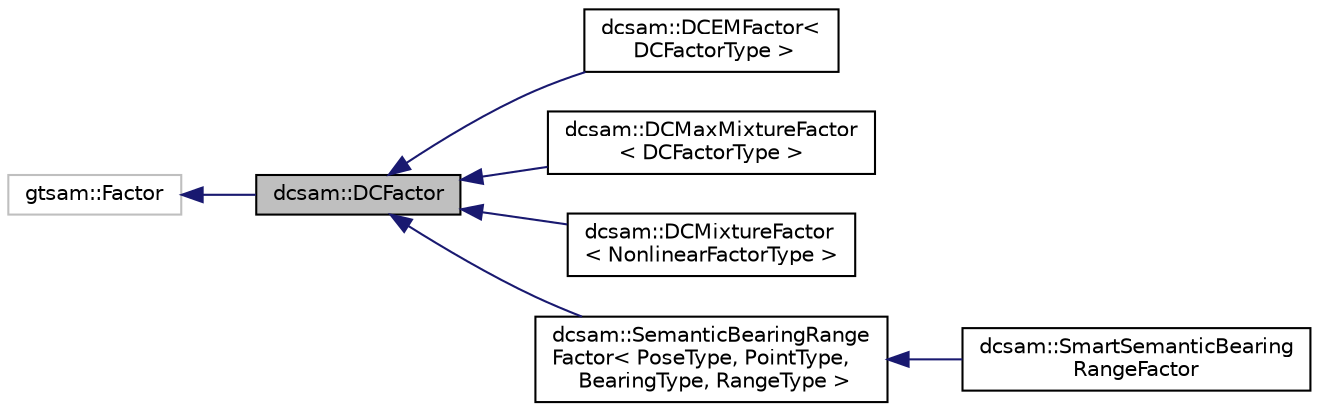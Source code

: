 digraph "dcsam::DCFactor"
{
 // LATEX_PDF_SIZE
  edge [fontname="Helvetica",fontsize="10",labelfontname="Helvetica",labelfontsize="10"];
  node [fontname="Helvetica",fontsize="10",shape=record];
  rankdir="LR";
  Node1 [label="dcsam::DCFactor",height=0.2,width=0.4,color="black", fillcolor="grey75", style="filled", fontcolor="black",tooltip="Abstract class implementing a discrete-continuous factor."];
  Node2 -> Node1 [dir="back",color="midnightblue",fontsize="10",style="solid",fontname="Helvetica"];
  Node2 [label="gtsam::Factor",height=0.2,width=0.4,color="grey75", fillcolor="white", style="filled",tooltip=" "];
  Node1 -> Node3 [dir="back",color="midnightblue",fontsize="10",style="solid",fontname="Helvetica"];
  Node3 [label="dcsam::DCEMFactor\<\l DCFactorType \>",height=0.2,width=0.4,color="black", fillcolor="white", style="filled",URL="$classdcsam_1_1_d_c_e_m_factor.html",tooltip="Implementation of a discrete-continuous EM factor."];
  Node1 -> Node4 [dir="back",color="midnightblue",fontsize="10",style="solid",fontname="Helvetica"];
  Node4 [label="dcsam::DCMaxMixtureFactor\l\< DCFactorType \>",height=0.2,width=0.4,color="black", fillcolor="white", style="filled",URL="$classdcsam_1_1_d_c_max_mixture_factor.html",tooltip="Implementation of a discrete-continuous max-mixture factor."];
  Node1 -> Node5 [dir="back",color="midnightblue",fontsize="10",style="solid",fontname="Helvetica"];
  Node5 [label="dcsam::DCMixtureFactor\l\< NonlinearFactorType \>",height=0.2,width=0.4,color="black", fillcolor="white", style="filled",URL="$classdcsam_1_1_d_c_mixture_factor.html",tooltip="Implementation of a discrete conditional mixture factor. Implements a joint discrete-continuous facto..."];
  Node1 -> Node6 [dir="back",color="midnightblue",fontsize="10",style="solid",fontname="Helvetica"];
  Node6 [label="dcsam::SemanticBearingRange\lFactor\< PoseType, PointType,\l BearingType, RangeType \>",height=0.2,width=0.4,color="black", fillcolor="white", style="filled",URL="$classdcsam_1_1_semantic_bearing_range_factor.html",tooltip="Factor that represents bearing and range measurements that incorporate a semantic class measurement."];
  Node6 -> Node7 [dir="back",color="midnightblue",fontsize="10",style="solid",fontname="Helvetica"];
  Node7 [label="dcsam::SmartSemanticBearing\lRangeFactor",height=0.2,width=0.4,color="black", fillcolor="white", style="filled",URL="$classdcsam_1_1_smart_semantic_bearing_range_factor.html",tooltip="Implementation of a \"smart\" updateable semantic bearing-range factor."];
}

